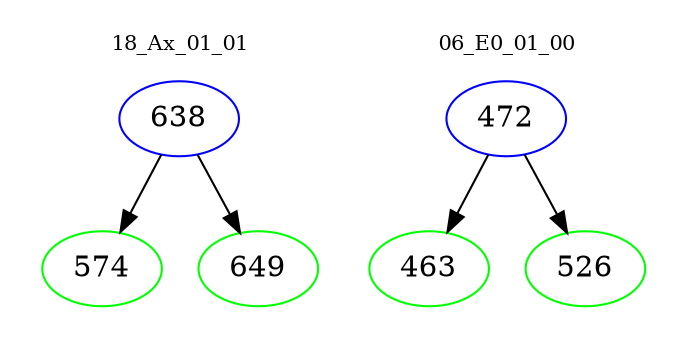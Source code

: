digraph{
subgraph cluster_0 {
color = white
label = "18_Ax_01_01";
fontsize=10;
T0_638 [label="638", color="blue"]
T0_638 -> T0_574 [color="black"]
T0_574 [label="574", color="green"]
T0_638 -> T0_649 [color="black"]
T0_649 [label="649", color="green"]
}
subgraph cluster_1 {
color = white
label = "06_E0_01_00";
fontsize=10;
T1_472 [label="472", color="blue"]
T1_472 -> T1_463 [color="black"]
T1_463 [label="463", color="green"]
T1_472 -> T1_526 [color="black"]
T1_526 [label="526", color="green"]
}
}
